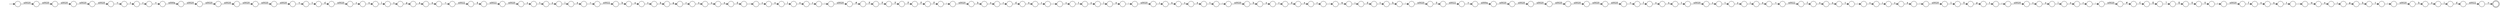 digraph Automaton {
  rankdir = LR;
  0 [shape=circle,label=""];
  0 -> 130 [label="F"]
  1 [shape=circle,label=""];
  1 -> 157 [label="\u0022"]
  2 [shape=circle,label=""];
  2 -> 17 [label="k"]
  3 [shape=circle,label=""];
  3 -> 142 [label="C"]
  4 [shape=circle,label=""];
  4 -> 120 [label="h"]
  5 [shape=circle,label=""];
  5 -> 20 [label="o"]
  6 [shape=circle,label=""];
  6 -> 146 [label="l"]
  7 [shape=circle,label=""];
  7 -> 51 [label="\u0020"]
  8 [shape=circle,label=""];
  8 -> 125 [label="t"]
  9 [shape=circle,label=""];
  9 -> 79 [label="0"]
  10 [shape=circle,label=""];
  10 -> 135 [label=";"]
  11 [shape=circle,label=""];
  11 -> 81 [label="o"]
  12 [shape=circle,label=""];
  12 -> 53 [label="o"]
  13 [shape=circle,label=""];
  13 -> 143 [label="e"]
  14 [shape=circle,label=""];
  14 -> 133 [label="t"]
  15 [shape=circle,label=""];
  15 -> 129 [label=">"]
  16 [shape=circle,label=""];
  16 -> 28 [label="\u0020"]
  17 [shape=circle,label=""];
  17 -> 163 [label="g"]
  18 [shape=circle,label=""];
  18 -> 124 [label="r"]
  19 [shape=circle,label=""];
  19 -> 173 [label="-"]
  20 [shape=circle,label=""];
  20 -> 37 [label="n"]
  21 [shape=circle,label=""];
  21 -> 107 [label="\u0020"]
  22 [shape=circle,label=""];
  22 -> 134 [label=":"]
  23 [shape=circle,label=""];
  23 -> 50 [label="\u0020"]
  24 [shape=circle,label=""];
  24 -> 162 [label="0"]
  25 [shape=circle,label=""];
  25 -> 35 [label="#"]
  26 [shape=circle,label=""];
  26 -> 62 [label="i"]
  27 [shape=circle,label=""];
  27 -> 25 [label="\u0020"]
  28 [shape=circle,label=""];
  28 -> 92 [label="\u0020"]
  29 [shape=circle,label=""];
  29 -> 176 [label="F"]
  30 [shape=circle,label=""];
  30 -> 83 [label="\u0022"]
  31 [shape=circle,label=""];
  31 -> 55 [label="o"]
  32 [shape=circle,label=""];
  32 -> 14 [label="s"]
  33 [shape=circle,label=""];
  33 -> 70 [label="\u0020"]
  34 [shape=circle,label=""];
  34 -> 137 [label="\u0020"]
  35 [shape=circle,label=""];
  35 -> 29 [label="F"]
  36 [shape=circle,label=""];
  36 -> 108 [label="\u0020"]
  37 [shape=circle,label=""];
  37 -> 109 [label="t"]
  38 [shape=circle,label=""];
  38 -> 26 [label="e"]
  39 [shape=circle,label=""];
  39 -> 158 [label="\u0020"]
  40 [shape=circle,label=""];
  40 -> 89 [label="r"]
  41 [shape=circle,label=""];
  41 -> 23 [label=";"]
  42 [shape=circle,label=""];
  42 -> 39 [label="d"]
  43 [shape=circle,label=""];
  43 -> 171 [label="i"]
  44 [shape=circle,label=""];
  44 -> 100 [label="t"]
  45 [shape=circle,label=""];
  45 -> 52 [label="p"]
  46 [shape=circle,label=""];
  46 -> 106 [label="n"]
  47 [shape=circle,label=""];
  47 -> 21 [label="\u0020"]
  48 [shape=circle,label=""];
  48 -> 104 [label="l"]
  49 [shape=circle,label=""];
  49 -> 71 [label="F"]
  50 [shape=circle,label=""];
  50 -> 63 [label="f"]
  51 [shape=circle,label=""];
  51 -> 174 [label="\u0020"]
  52 [shape=circle,label=""];
  52 -> 110 [label="t"]
  53 [shape=circle,label=""];
  53 -> 76 [label="n"]
  54 [shape=circle,label=""];
  54 -> 34 [label="\u0022"]
  55 [shape=circle,label=""];
  55 -> 77 [label="l"]
  56 [shape=circle,label=""];
  56 -> 48 [label="o"]
  57 [shape=circle,label=""];
  57 -> 43 [label="s"]
  58 [shape=circle,label=""];
  58 -> 9 [label="\u0020"]
  59 [shape=circle,label=""];
  59 -> 115 [label="t"]
  60 [shape=circle,label=""];
  60 -> 117 [label="\u0022"]
  61 [shape=circle,label=""];
  61 -> 90 [label="\u0020"]
  62 [shape=circle,label=""];
  62 -> 86 [label="g"]
  63 [shape=circle,label=""];
  63 -> 46 [label="o"]
  64 [shape=circle,label=""];
  64 -> 161 [label="\u0020"]
  65 [shape=circle,label=""];
  65 -> 99 [label="a"]
  66 [shape=circle,label=""];
  66 -> 113 [label="\u0022"]
  67 [shape=circle,label=""];
  67 -> 152 [label=">"]
  68 [shape=circle,label=""];
  68 -> 78 [label="o"]
  69 [shape=circle,label=""];
  69 -> 85 [label="d"]
  70 [shape=circle,label=""];
  70 -> 155 [label="i"]
  71 [shape=circle,label=""];
  71 -> 159 [label=";"]
  72 [shape=circle,label=""];
  72 -> 6 [label="o"]
  73 [shape=circle,label=""];
  73 -> 149 [label="e"]
  74 [shape=circle,label=""];
  74 -> 136 [label="r"]
  75 [shape=circle,label=""];
  75 -> 24 [label="E"]
  76 [shape=circle,label=""];
  76 -> 122 [label="t"]
  77 [shape=circle,label=""];
  77 -> 172 [label="s"]
  78 [shape=circle,label=""];
  78 -> 153 [label="u"]
  79 [shape=circle,label=""];
  79 -> 15 [label="\u0022"]
  80 [shape=circle,label=""];
  80 -> 75 [label="7"]
  81 [shape=circle,label=""];
  81 -> 139 [label="r"]
  82 [shape=circle,label=""];
  82 -> 44 [label="<"]
  83 [shape=circle,label=""];
  83 -> 12 [label="f"]
  84 [shape=circle,label=""];
  84 -> 116 [label="a"]
  85 [shape=circle,label=""];
  85 -> 4 [label="t"]
  86 [shape=circle,label=""];
  86 -> 8 [label="h"]
  87 [shape=circle,label=""];
  87 -> 97 [label="d"]
  88 [shape=circle,label=""];
  88 -> 13 [label="l"]
  89 [shape=circle,label=""];
  89 -> 102 [label="d"]
  90 [shape=circle,label=""];
  90 -> 148 [label="\u0020"]
  91 [shape=circle,label=""];
  initial [shape=plaintext,label=""];
  initial -> 91
  91 -> 168 [label="\u0020"]
  92 [shape=circle,label=""];
  92 -> 101 [label="\u0020"]
  93 [shape=circle,label=""];
  93 -> 32 [label="-"]
  94 [shape=circle,label=""];
  94 -> 87 [label="r"]
  95 [shape=circle,label=""];
  95 -> 59 [label="s"]
  96 [shape=circle,label=""];
  96 -> 5 [label="f"]
  97 [shape=circle,label=""];
  97 -> 18 [label="e"]
  98 [shape=circle,label=""];
  98 -> 147 [label="\u0020"]
  99 [shape=circle,label=""];
  99 -> 2 [label="c"]
  100 [shape=circle,label=""];
  100 -> 67 [label="r"]
  101 [shape=circle,label=""];
  101 -> 98 [label="\u0020"]
  102 [shape=circle,label=""];
  102 -> 127 [label="e"]
  103 [shape=circle,label=""];
  103 -> 105 [label="\u0020"]
  104 [shape=circle,label=""];
  104 -> 74 [label="o"]
  105 [shape=circle,label=""];
  105 -> 16 [label="\u0020"]
  106 [shape=circle,label=""];
  106 -> 19 [label="t"]
  107 [shape=circle,label=""];
  107 -> 169 [label="\u0020"]
  108 [shape=circle,label=""];
  108 -> 3 [label="#"]
  109 [shape=circle,label=""];
  109 -> 95 [label="\u0020"]
  110 [shape=circle,label=""];
  110 -> 64 [label=";"]
  111 [shape=circle,label=""];
  111 -> 30 [label="="]
  112 [shape=circle,label=""];
  112 -> 111 [label="e"]
  113 [shape=circle,label=""];
  113 -> 65 [label="b"]
  114 [shape=circle,label=""];
  114 -> 45 [label="0"]
  115 [shape=circle,label=""];
  115 -> 126 [label="y"]
  116 [shape=circle,label=""];
  116 -> 164 [label="n"]
  117 [shape=circle,label=""];
  117 -> 154 [label=">"]
  118 [shape=circle,label=""];
  118 -> 42 [label="t"]
  119 [shape=circle,label=""];
  119 -> 132 [label="o"]
  120 [shape=circle,label=""];
  120 -> 58 [label=":"]
  121 [shape=circle,label=""];
  121 -> 177 [label="t"]
  122 [shape=circle,label=""];
  122 -> 57 [label="-"]
  123 [shape=circle,label=""];
  123 -> 165 [label="d"]
  124 [shape=circle,label=""];
  124 -> 144 [label="-"]
  125 [shape=circle,label=""];
  125 -> 145 [label=":"]
  126 [shape=circle,label=""];
  126 -> 112 [label="l"]
  127 [shape=circle,label=""];
  127 -> 93 [label="r"]
  128 [shape=circle,label=""];
  128 -> 73 [label="l"]
  129 [shape=circle,label=""];
  129 -> 103 [label="\u000a"]
  130 [shape=circle,label=""];
  130 -> 49 [label="F"]
  131 [shape=circle,label=""];
  131 -> 156 [label="e"]
  132 [shape=circle,label=""];
  132 -> 11 [label="l"]
  133 [shape=circle,label=""];
  133 -> 128 [label="y"]
  134 [shape=circle,label=""];
  134 -> 140 [label="\u0020"]
  135 [shape=circle,label=""];
  135 -> 170 [label="\u0020"]
  136 [shape=circle,label=""];
  136 -> 27 [label=":"]
  137 [shape=circle,label=""];
  137 -> 121 [label="s"]
  138 [shape=circle,label=""];
  138 -> 166 [label="b"]
  139 [shape=circle,label=""];
  139 -> 36 [label=":"]
  140 [shape=circle,label=""];
  140 -> 114 [label="1"]
  141 [shape=circle,label=""];
  141 -> 56 [label="c"]
  142 [shape=circle,label=""];
  142 -> 80 [label="E"]
  143 [shape=circle,label=""];
  143 -> 66 [label="="]
  144 [shape=circle,label=""];
  144 -> 151 [label="w"]
  145 [shape=circle,label=""];
  145 -> 175 [label="\u0020"]
  146 [shape=circle,label=""];
  146 -> 60 [label="d"]
  147 [shape=circle,label=""];
  147 -> 96 [label="<"]
  148 [shape=circle,label=""];
  148 -> 82 [label="\u0020"]
  149 [shape=circle,label=""];
  149 -> 33 [label=":"]
  150 [shape=circle,label=""];
  150 -> 22 [label="e"]
  151 [shape=circle,label=""];
  151 -> 69 [label="i"]
  152 [shape=circle,label=""];
  152 -> 7 [label="\u000a"]
  153 [shape=circle,label=""];
  153 -> 123 [label="n"]
  154 [shape=doublecircle,label=""];
  155 [shape=circle,label=""];
  155 -> 160 [label="n"]
  156 [shape=circle,label=""];
  156 -> 10 [label="t"]
  157 [shape=circle,label=""];
  157 -> 54 [label="4"]
  158 [shape=circle,label=""];
  158 -> 31 [label="c"]
  159 [shape=circle,label=""];
  159 -> 138 [label="\u0020"]
  160 [shape=circle,label=""];
  160 -> 131 [label="s"]
  161 [shape=circle,label=""];
  161 -> 119 [label="c"]
  162 [shape=circle,label=""];
  162 -> 41 [label="0"]
  163 [shape=circle,label=""];
  163 -> 68 [label="r"]
  164 [shape=circle,label=""];
  164 -> 1 [label="="]
  165 [shape=circle,label=""];
  165 -> 141 [label="-"]
  166 [shape=circle,label=""];
  166 -> 40 [label="o"]
  167 [shape=circle,label=""];
  167 -> 94 [label="o"]
  168 [shape=circle,label=""];
  168 -> 61 [label="\u0020"]
  169 [shape=circle,label=""];
  169 -> 118 [label="<"]
  170 [shape=circle,label=""];
  170 -> 167 [label="b"]
  171 [shape=circle,label=""];
  171 -> 150 [label="z"]
  172 [shape=circle,label=""];
  172 -> 84 [label="p"]
  173 [shape=circle,label=""];
  173 -> 38 [label="w"]
  174 [shape=circle,label=""];
  174 -> 47 [label="\u0020"]
  175 [shape=circle,label=""];
  175 -> 72 [label="b"]
  176 [shape=circle,label=""];
  176 -> 0 [label="F"]
  177 [shape=circle,label=""];
  177 -> 88 [label="y"]
}

